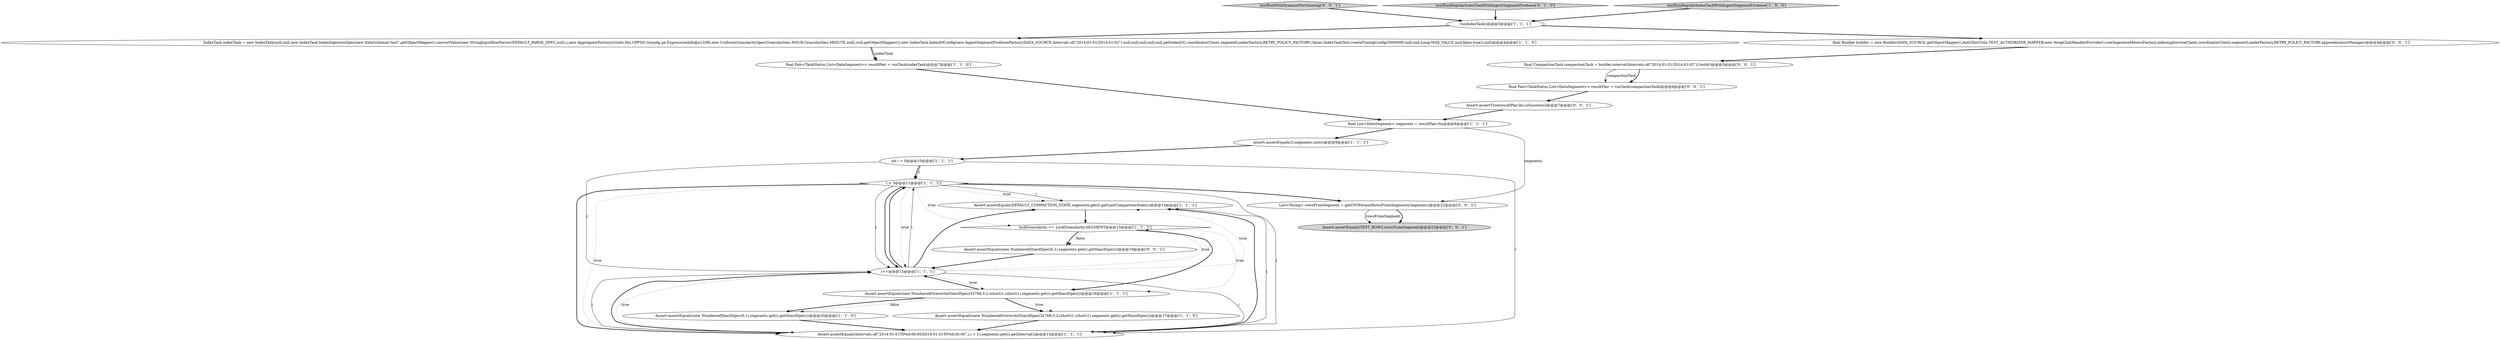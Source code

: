 digraph {
18 [style = filled, label = "testRunWithDynamicPartitioning['0', '0', '1']", fillcolor = lightgray, shape = diamond image = "AAA0AAABBB3BBB"];
1 [style = filled, label = "final List<DataSegment> segments = resultPair.rhs@@@8@@@['1', '1', '1']", fillcolor = white, shape = ellipse image = "AAA0AAABBB1BBB"];
23 [style = filled, label = "final Builder builder = new Builder(DATA_SOURCE,getObjectMapper(),AuthTestUtils.TEST_AUTHORIZER_MAPPER,new NoopChatHandlerProvider(),rowIngestionMetersFactory,indexingServiceClient,coordinatorClient,segmentLoaderFactory,RETRY_POLICY_FACTORY,appenderatorsManager)@@@4@@@['0', '0', '1']", fillcolor = white, shape = ellipse image = "AAA0AAABBB3BBB"];
12 [style = filled, label = "Assert.assertEquals(DEFAULT_COMPACTION_STATE,segments.get(i).getLastCompactionState())@@@14@@@['1', '1', '1']", fillcolor = white, shape = ellipse image = "AAA0AAABBB1BBB"];
0 [style = filled, label = "Assert.assertEquals(3,segments.size())@@@9@@@['1', '1', '1']", fillcolor = white, shape = ellipse image = "AAA0AAABBB1BBB"];
20 [style = filled, label = "final Pair<TaskStatus,List<DataSegment>> resultPair = runTask(compactionTask)@@@6@@@['0', '0', '1']", fillcolor = white, shape = ellipse image = "AAA0AAABBB3BBB"];
2 [style = filled, label = "Assert.assertEquals(new NumberedShardSpec(0,1),segments.get(i).getShardSpec())@@@20@@@['1', '1', '0']", fillcolor = white, shape = ellipse image = "AAA0AAABBB1BBB"];
11 [style = filled, label = "Assert.assertEquals(new NumberedOverwriteShardSpec(32768,0,2,(short)1,(short)1),segments.get(i).getShardSpec())@@@17@@@['1', '1', '0']", fillcolor = white, shape = ellipse image = "AAA0AAABBB1BBB"];
7 [style = filled, label = "i < 3@@@11@@@['1', '1', '1']", fillcolor = white, shape = diamond image = "AAA0AAABBB1BBB"];
5 [style = filled, label = "IndexTask indexTask = new IndexTask(null,null,new IndexTask.IndexIngestionSpec(new DataSchema(\"test\",getObjectMapper().convertValue(new StringInputRowParser(DEFAULT_PARSE_SPEC,null),),new AggregatorFactory((((edu.fdu.CPPDG.tinypdg.pe.ExpressionInfo@a120fb,new UniformGranularitySpec(Granularities.HOUR,Granularities.MINUTE,null),null,getObjectMapper()),new IndexTask.IndexIOConfig(new IngestSegmentFirehoseFactory(DATA_SOURCE,Intervals.of(\"2014-01-01/2014-01-02\"),null,null,null,null,null,getIndexIO(),coordinatorClient,segmentLoaderFactory,RETRY_POLICY_FACTORY),false),IndexTaskTest.createTuningConfig(5000000,null,null,Long.MAX_VALUE,null,false,true)),null)@@@4@@@['1', '1', '0']", fillcolor = white, shape = ellipse image = "AAA0AAABBB1BBB"];
16 [style = filled, label = "Assert.assertEquals(new NumberedShardSpec(0,1),segments.get(i).getShardSpec())@@@19@@@['0', '0', '1']", fillcolor = white, shape = ellipse image = "AAA0AAABBB3BBB"];
8 [style = filled, label = "Assert.assertEquals(Intervals.of(\"2014-01-01T0%d:00:00/2014-01-01T0%d:00:00\",i,i + 1),segments.get(i).getInterval())@@@13@@@['1', '1', '1']", fillcolor = white, shape = ellipse image = "AAA0AAABBB1BBB"];
21 [style = filled, label = "final CompactionTask compactionTask = builder.interval(Intervals.of(\"2014-01-01/2014-01-02\")).build()@@@5@@@['0', '0', '1']", fillcolor = white, shape = ellipse image = "AAA0AAABBB3BBB"];
17 [style = filled, label = "Assert.assertEquals(TEST_ROWS,rowsFromSegment)@@@23@@@['0', '0', '1']", fillcolor = lightgray, shape = ellipse image = "AAA0AAABBB3BBB"];
9 [style = filled, label = "lockGranularity == LockGranularity.SEGMENT@@@15@@@['1', '1', '1']", fillcolor = white, shape = diamond image = "AAA0AAABBB1BBB"];
10 [style = filled, label = "runIndexTask()@@@3@@@['1', '1', '1']", fillcolor = white, shape = ellipse image = "AAA0AAABBB1BBB"];
3 [style = filled, label = "final Pair<TaskStatus,List<DataSegment>> resultPair = runTask(indexTask)@@@7@@@['1', '1', '0']", fillcolor = white, shape = ellipse image = "AAA0AAABBB1BBB"];
15 [style = filled, label = "testRunRegularIndexTaskWithIngestSegmentFirehose['0', '1', '0']", fillcolor = lightgray, shape = diamond image = "AAA0AAABBB2BBB"];
19 [style = filled, label = "List<String> rowsFromSegment = getCSVFormatRowsFromSegments(segments)@@@22@@@['0', '0', '1']", fillcolor = white, shape = ellipse image = "AAA0AAABBB3BBB"];
22 [style = filled, label = "Assert.assertTrue(resultPair.lhs.isSuccess())@@@7@@@['0', '0', '1']", fillcolor = white, shape = ellipse image = "AAA0AAABBB3BBB"];
14 [style = filled, label = "Assert.assertEquals(new NumberedOverwriteShardSpec(32768,0,2,(short)1,(short)1),segments.get(i).getShardSpec())@@@16@@@['1', '1', '1']", fillcolor = white, shape = ellipse image = "AAA0AAABBB1BBB"];
13 [style = filled, label = "i++@@@12@@@['1', '1', '1']", fillcolor = white, shape = ellipse image = "AAA0AAABBB1BBB"];
4 [style = filled, label = "testRunRegularIndexTaskWithIngestSegmentFirehose['1', '0', '0']", fillcolor = lightgray, shape = diamond image = "AAA0AAABBB1BBB"];
6 [style = filled, label = "int i = 0@@@10@@@['1', '1', '1']", fillcolor = white, shape = ellipse image = "AAA0AAABBB1BBB"];
0->6 [style = bold, label=""];
9->16 [style = dotted, label="false"];
7->8 [style = bold, label=""];
13->7 [style = bold, label=""];
8->12 [style = bold, label=""];
10->23 [style = bold, label=""];
21->20 [style = solid, label="compactionTask"];
13->8 [style = solid, label="i"];
1->19 [style = solid, label="segments"];
9->14 [style = dotted, label="true"];
7->8 [style = dotted, label="true"];
9->16 [style = bold, label=""];
7->12 [style = dotted, label="true"];
7->13 [style = solid, label="i"];
8->13 [style = solid, label="i"];
20->22 [style = bold, label=""];
14->13 [style = bold, label=""];
6->7 [style = solid, label="i"];
7->13 [style = dotted, label="true"];
13->8 [style = dotted, label="true"];
14->2 [style = dotted, label="false"];
6->8 [style = solid, label="i"];
13->9 [style = dotted, label="true"];
14->11 [style = bold, label=""];
16->13 [style = bold, label=""];
7->9 [style = dotted, label="true"];
3->1 [style = bold, label=""];
2->8 [style = bold, label=""];
23->21 [style = bold, label=""];
12->9 [style = bold, label=""];
7->13 [style = bold, label=""];
6->13 [style = solid, label="i"];
7->8 [style = solid, label="i"];
13->12 [style = bold, label=""];
21->20 [style = bold, label=""];
11->8 [style = bold, label=""];
19->17 [style = bold, label=""];
18->10 [style = bold, label=""];
8->12 [style = solid, label="i"];
8->13 [style = bold, label=""];
9->14 [style = bold, label=""];
14->2 [style = bold, label=""];
4->10 [style = bold, label=""];
13->7 [style = solid, label="i"];
5->3 [style = bold, label=""];
7->19 [style = bold, label=""];
14->11 [style = dotted, label="true"];
6->7 [style = bold, label=""];
19->17 [style = solid, label="rowsFromSegment"];
13->12 [style = dotted, label="true"];
22->1 [style = bold, label=""];
13->14 [style = dotted, label="true"];
15->10 [style = bold, label=""];
10->5 [style = bold, label=""];
7->12 [style = solid, label="i"];
5->3 [style = solid, label="indexTask"];
1->0 [style = bold, label=""];
}
